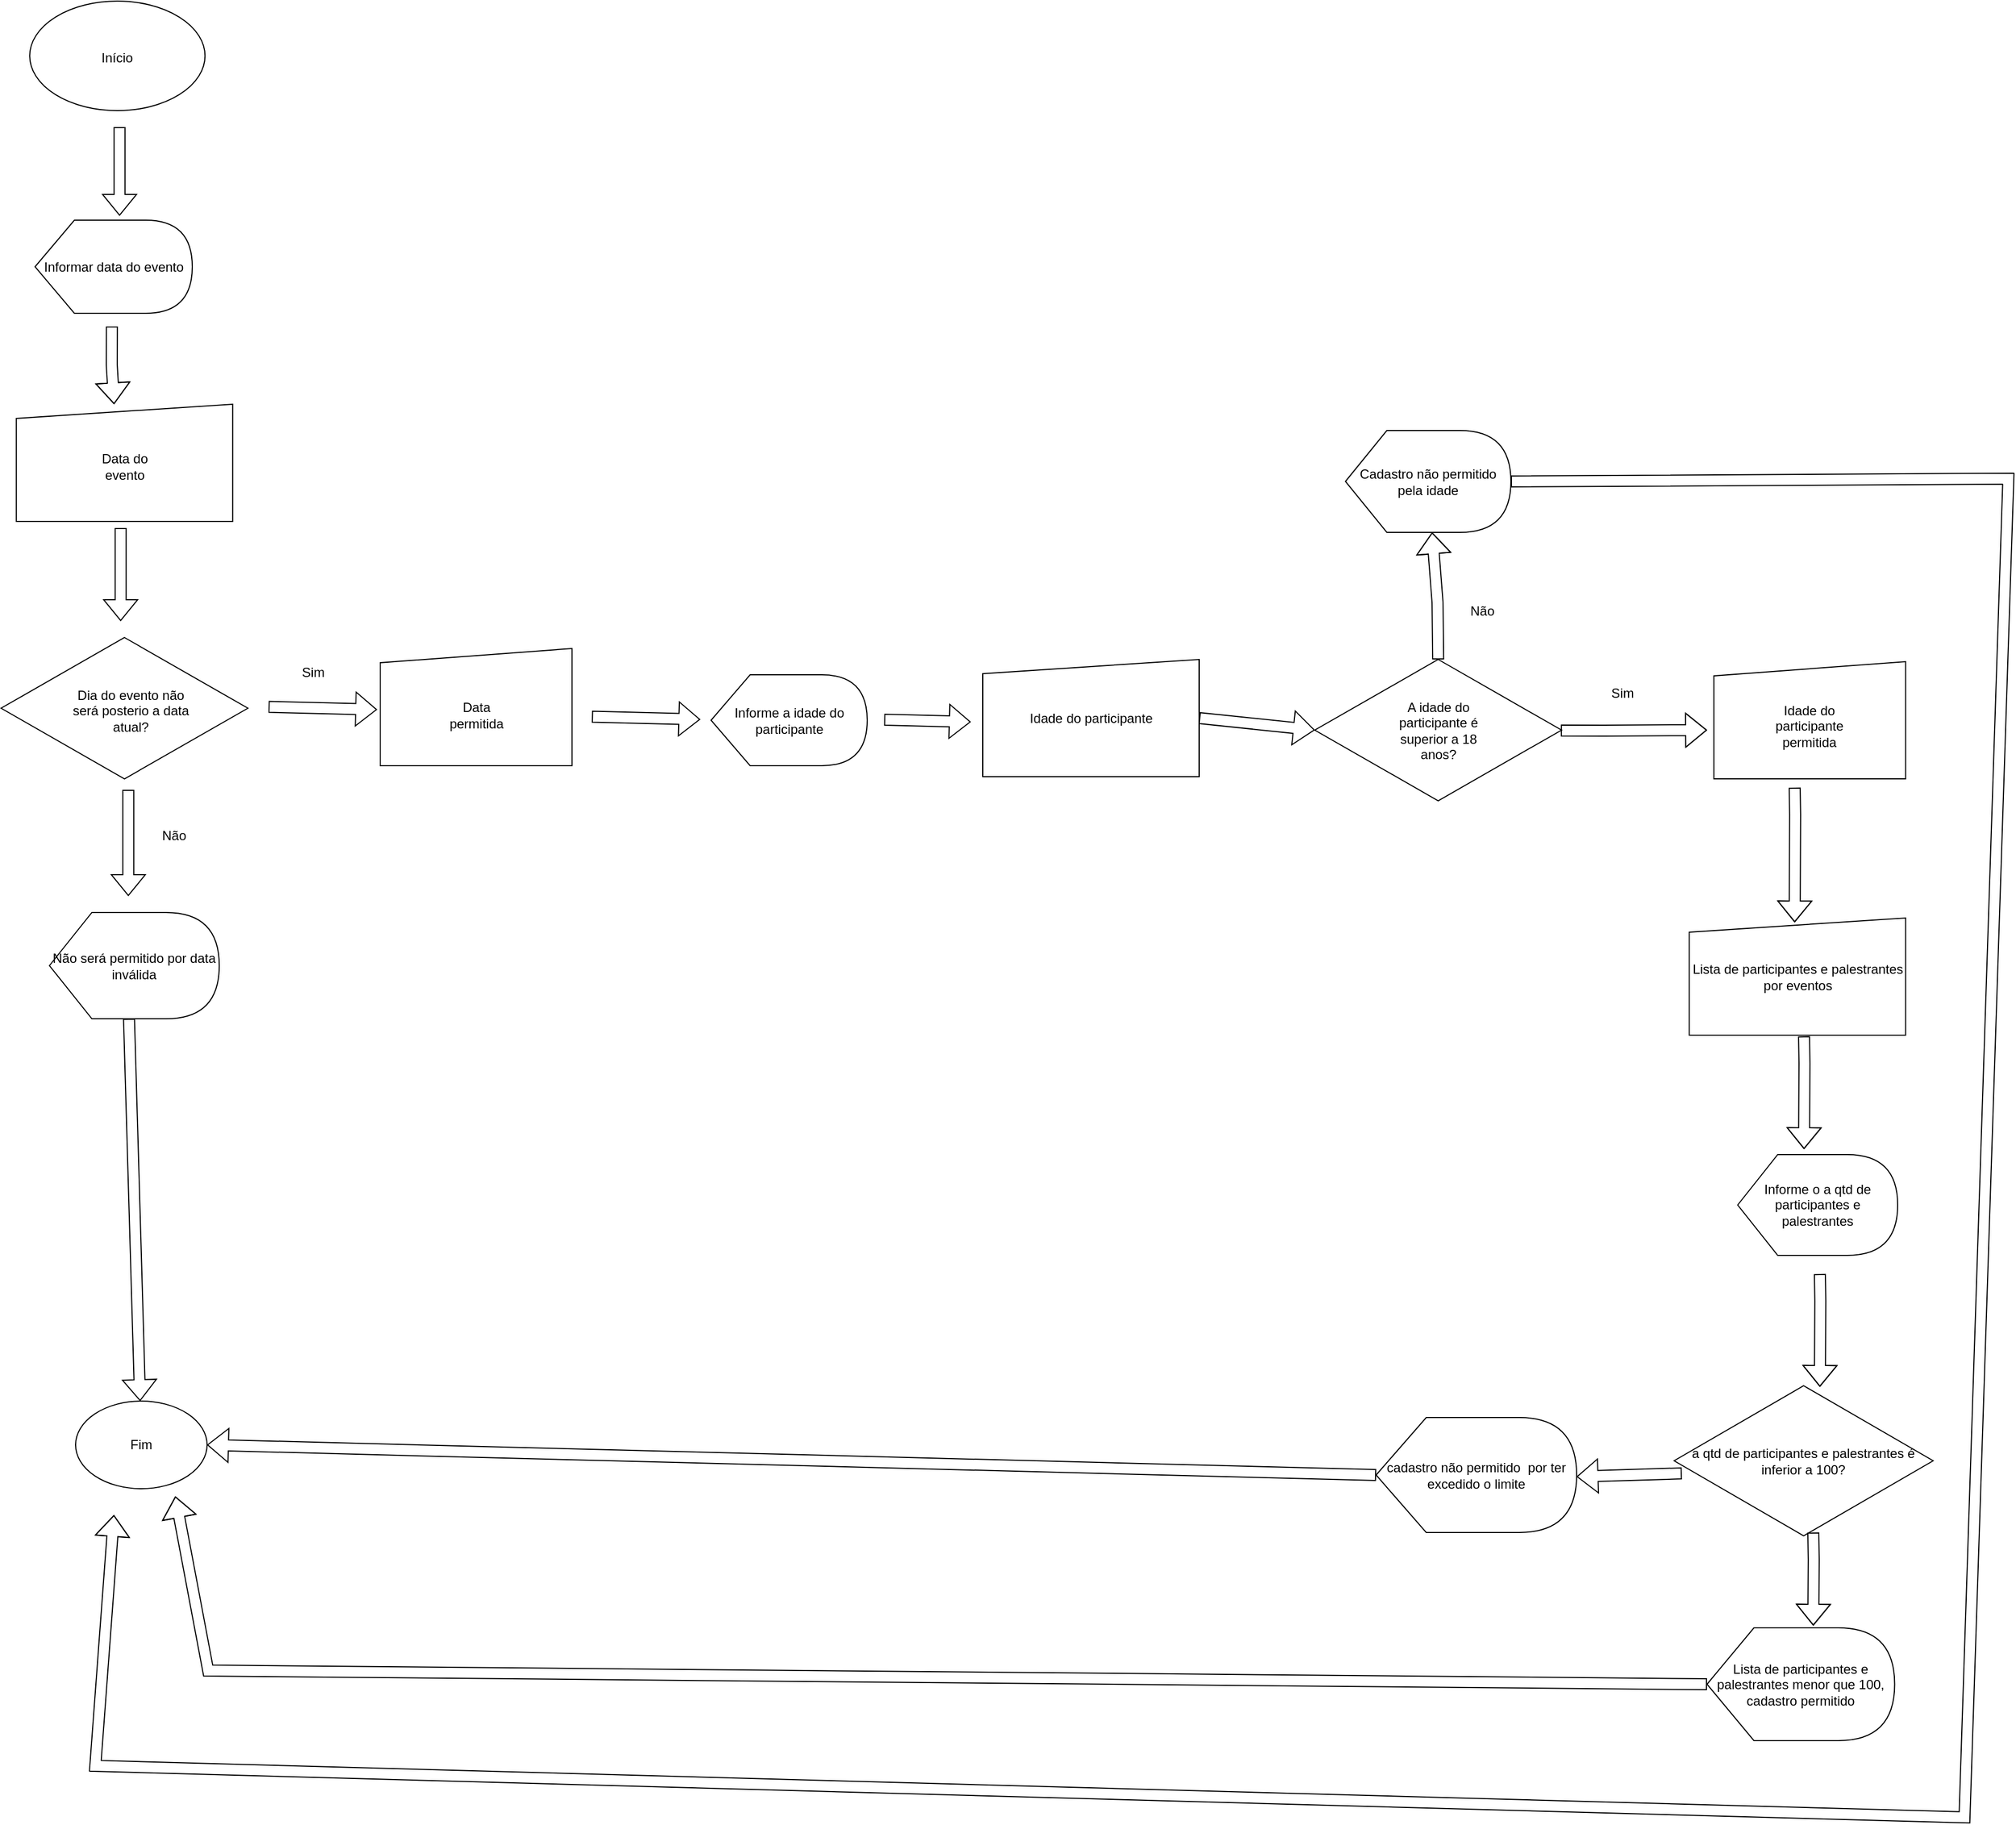 <mxfile version="20.1.1" type="device"><diagram id="g-Y_x7jFozO1eFWa8bng" name="Page-1"><mxGraphModel dx="4060" dy="2348" grid="0" gridSize="10" guides="1" tooltips="1" connect="1" arrows="1" fold="1" page="0" pageScale="1" pageWidth="827" pageHeight="1169" math="0" shadow="0"><root><mxCell id="0"/><mxCell id="1" parent="0"/><mxCell id="9FzbZx4tIHe8L6ih4jZH-1" value="" style="ellipse;whiteSpace=wrap;html=1;hachureGap=4;" parent="1" vertex="1"><mxGeometry x="-3386.88" y="-1432" width="160" height="100" as="geometry"/></mxCell><mxCell id="4XwpJlNsxLRdS-icOhfA-1" value="" style="shape=manualInput;whiteSpace=wrap;html=1;size=13;" parent="1" vertex="1"><mxGeometry x="-3399.13" y="-1064" width="197.5" height="107" as="geometry"/></mxCell><mxCell id="4XwpJlNsxLRdS-icOhfA-3" value="" style="shape=flexArrow;endArrow=classic;html=1;rounded=0;" parent="1" edge="1"><mxGeometry width="50" height="50" relative="1" as="geometry"><mxPoint x="-3304.88" y="-1317" as="sourcePoint"/><mxPoint x="-3304.88" y="-1236" as="targetPoint"/><Array as="points"/></mxGeometry></mxCell><mxCell id="4XwpJlNsxLRdS-icOhfA-5" value="Início" style="text;html=1;strokeColor=none;fillColor=none;align=center;verticalAlign=middle;whiteSpace=wrap;rounded=0;" parent="1" vertex="1"><mxGeometry x="-3336.88" y="-1395" width="60" height="30" as="geometry"/></mxCell><mxCell id="4XwpJlNsxLRdS-icOhfA-14" value="" style="rhombus;whiteSpace=wrap;html=1;" parent="1" vertex="1"><mxGeometry x="-3413" y="-851" width="225.25" height="129" as="geometry"/></mxCell><mxCell id="4XwpJlNsxLRdS-icOhfA-7" value="" style="shape=flexArrow;endArrow=classic;html=1;rounded=0;" parent="1" edge="1"><mxGeometry width="50" height="50" relative="1" as="geometry"><mxPoint x="-3303.88" y="-951" as="sourcePoint"/><mxPoint x="-3303.88" y="-866" as="targetPoint"/></mxGeometry></mxCell><mxCell id="4XwpJlNsxLRdS-icOhfA-11" value="&lt;font style=&quot;vertical-align: inherit;&quot;&gt;&lt;font style=&quot;vertical-align: inherit;&quot;&gt;&lt;font style=&quot;vertical-align: inherit;&quot;&gt;&lt;font style=&quot;vertical-align: inherit;&quot;&gt;&lt;font style=&quot;vertical-align: inherit;&quot;&gt;&lt;font style=&quot;vertical-align: inherit;&quot;&gt;&lt;font style=&quot;vertical-align: inherit;&quot;&gt;&lt;font style=&quot;vertical-align: inherit;&quot;&gt;Informar data do evento&lt;/font&gt;&lt;/font&gt;&lt;/font&gt;&lt;/font&gt;&lt;/font&gt;&lt;/font&gt;&lt;/font&gt;&lt;/font&gt;" style="shape=display;whiteSpace=wrap;html=1;" parent="1" vertex="1"><mxGeometry x="-3382" y="-1232" width="143.5" height="85" as="geometry"/></mxCell><mxCell id="4XwpJlNsxLRdS-icOhfA-13" value="" style="shape=flexArrow;endArrow=classic;html=1;rounded=0;" parent="1" edge="1"><mxGeometry width="50" height="50" relative="1" as="geometry"><mxPoint x="-3311.88" y="-1135" as="sourcePoint"/><mxPoint x="-3309.88" y="-1064" as="targetPoint"/><Array as="points"><mxPoint x="-3312" y="-1100"/></Array></mxGeometry></mxCell><mxCell id="4XwpJlNsxLRdS-icOhfA-18" value="" style="shape=flexArrow;endArrow=classic;html=1;rounded=0;" parent="1" edge="1"><mxGeometry width="50" height="50" relative="1" as="geometry"><mxPoint x="-3168.88" y="-787.75" as="sourcePoint"/><mxPoint x="-3069.88" y="-785.25" as="targetPoint"/></mxGeometry></mxCell><mxCell id="4XwpJlNsxLRdS-icOhfA-20" value="Sim" style="text;html=1;strokeColor=none;fillColor=none;align=center;verticalAlign=middle;whiteSpace=wrap;rounded=0;" parent="1" vertex="1"><mxGeometry x="-3157.88" y="-834" width="60" height="30" as="geometry"/></mxCell><mxCell id="4XwpJlNsxLRdS-icOhfA-21" value="&lt;font style=&quot;vertical-align: inherit;&quot;&gt;&lt;font style=&quot;vertical-align: inherit;&quot;&gt;Não será permitido por data inválida&lt;/font&gt;&lt;/font&gt;" style="shape=display;whiteSpace=wrap;html=1;" parent="1" vertex="1"><mxGeometry x="-3368.88" y="-600" width="155" height="97" as="geometry"/></mxCell><mxCell id="4XwpJlNsxLRdS-icOhfA-23" value="" style="shape=flexArrow;endArrow=classic;html=1;rounded=0;" parent="1" edge="1"><mxGeometry width="50" height="50" relative="1" as="geometry"><mxPoint x="-3296.88" y="-712" as="sourcePoint"/><mxPoint x="-3296.88" y="-615" as="targetPoint"/></mxGeometry></mxCell><mxCell id="4XwpJlNsxLRdS-icOhfA-24" value="" style="shape=flexArrow;endArrow=classic;html=1;rounded=0;" parent="1" edge="1"><mxGeometry width="50" height="50" relative="1" as="geometry"><mxPoint x="-2873.88" y="-778.75" as="sourcePoint"/><mxPoint x="-2774.88" y="-776.25" as="targetPoint"/></mxGeometry></mxCell><mxCell id="4XwpJlNsxLRdS-icOhfA-25" value="&lt;font style=&quot;vertical-align: inherit;&quot;&gt;&lt;font style=&quot;vertical-align: inherit;&quot;&gt;&lt;font style=&quot;vertical-align: inherit;&quot;&gt;&lt;font style=&quot;vertical-align: inherit;&quot;&gt;&lt;font style=&quot;vertical-align: inherit;&quot;&gt;&lt;font style=&quot;vertical-align: inherit;&quot;&gt;Informe a idade do participante&lt;/font&gt;&lt;/font&gt;&lt;/font&gt;&lt;/font&gt;&lt;/font&gt;&lt;/font&gt;" style="shape=display;whiteSpace=wrap;html=1;" parent="1" vertex="1"><mxGeometry x="-2765" y="-817" width="142.5" height="83" as="geometry"/></mxCell><mxCell id="4XwpJlNsxLRdS-icOhfA-26" value="&lt;font style=&quot;vertical-align: inherit;&quot;&gt;&lt;font style=&quot;vertical-align: inherit;&quot;&gt;Idade do participante&lt;/font&gt;&lt;/font&gt;" style="shape=manualInput;whiteSpace=wrap;html=1;size=13;" parent="1" vertex="1"><mxGeometry x="-2517" y="-831" width="197.5" height="107" as="geometry"/></mxCell><mxCell id="4XwpJlNsxLRdS-icOhfA-27" value="" style="shape=flexArrow;endArrow=classic;html=1;rounded=0;" parent="1" edge="1"><mxGeometry width="50" height="50" relative="1" as="geometry"><mxPoint x="-2607" y="-776" as="sourcePoint"/><mxPoint x="-2528" y="-774" as="targetPoint"/><Array as="points"/></mxGeometry></mxCell><mxCell id="4XwpJlNsxLRdS-icOhfA-28" value="" style="shape=flexArrow;endArrow=classic;html=1;rounded=0;entryX=0;entryY=0.5;entryDx=0;entryDy=0;exitX=1;exitY=0.5;exitDx=0;exitDy=0;" parent="1" source="4XwpJlNsxLRdS-icOhfA-26" target="4XwpJlNsxLRdS-icOhfA-29" edge="1"><mxGeometry width="50" height="50" relative="1" as="geometry"><mxPoint x="-2300" y="-771.5" as="sourcePoint"/><mxPoint x="-2221" y="-769.5" as="targetPoint"/><Array as="points"/></mxGeometry></mxCell><mxCell id="4XwpJlNsxLRdS-icOhfA-29" value="" style="rhombus;whiteSpace=wrap;html=1;" parent="1" vertex="1"><mxGeometry x="-2214" y="-831" width="225.25" height="129" as="geometry"/></mxCell><mxCell id="4XwpJlNsxLRdS-icOhfA-30" value="Não" style="text;html=1;strokeColor=none;fillColor=none;align=center;verticalAlign=middle;whiteSpace=wrap;rounded=0;" parent="1" vertex="1"><mxGeometry x="-3285" y="-685" width="60" height="30" as="geometry"/></mxCell><mxCell id="4XwpJlNsxLRdS-icOhfA-32" value="&lt;font style=&quot;vertical-align: inherit;&quot;&gt;&lt;font style=&quot;vertical-align: inherit;&quot;&gt;Cadastro não permitido pela idade&lt;/font&gt;&lt;/font&gt;" style="shape=display;whiteSpace=wrap;html=1;" parent="1" vertex="1"><mxGeometry x="-2186" y="-1040" width="151" height="93" as="geometry"/></mxCell><mxCell id="4XwpJlNsxLRdS-icOhfA-34" value="" style="shape=flexArrow;endArrow=classic;html=1;rounded=0;exitX=0.5;exitY=0;exitDx=0;exitDy=0;" parent="1" source="4XwpJlNsxLRdS-icOhfA-29" target="4XwpJlNsxLRdS-icOhfA-32" edge="1"><mxGeometry width="50" height="50" relative="1" as="geometry"><mxPoint x="-2101.96" y="-846" as="sourcePoint"/><mxPoint x="-2101.96" y="-933" as="targetPoint"/><Array as="points"><mxPoint x="-2101.96" y="-883"/></Array></mxGeometry></mxCell><mxCell id="4XwpJlNsxLRdS-icOhfA-36" value="" style="shape=flexArrow;endArrow=classic;html=1;rounded=0;entryX=0;entryY=0.5;entryDx=0;entryDy=0;entryPerimeter=0;" parent="1" source="4XwpJlNsxLRdS-icOhfA-29" edge="1"><mxGeometry width="50" height="50" relative="1" as="geometry"><mxPoint x="-1950" y="-729" as="sourcePoint"/><mxPoint x="-1856" y="-766.5" as="targetPoint"/><Array as="points"><mxPoint x="-1950" y="-766"/></Array></mxGeometry></mxCell><mxCell id="4XwpJlNsxLRdS-icOhfA-38" value="Não" style="text;html=1;strokeColor=none;fillColor=none;align=center;verticalAlign=middle;whiteSpace=wrap;rounded=0;" parent="1" vertex="1"><mxGeometry x="-2091" y="-890" width="60" height="30" as="geometry"/></mxCell><mxCell id="4XwpJlNsxLRdS-icOhfA-39" value="Sim" style="text;html=1;strokeColor=none;fillColor=none;align=center;verticalAlign=middle;whiteSpace=wrap;rounded=0;" parent="1" vertex="1"><mxGeometry x="-1963" y="-815" width="60" height="30" as="geometry"/></mxCell><mxCell id="4XwpJlNsxLRdS-icOhfA-40" value="" style="shape=flexArrow;endArrow=classic;html=1;rounded=0;" parent="1" edge="1"><mxGeometry width="50" height="50" relative="1" as="geometry"><mxPoint x="-1776" y="-714" as="sourcePoint"/><mxPoint x="-1776" y="-591" as="targetPoint"/><Array as="points"><mxPoint x="-1775.6" y="-689.5"/></Array></mxGeometry></mxCell><mxCell id="4XwpJlNsxLRdS-icOhfA-42" value="" style="shape=flexArrow;endArrow=classic;html=1;rounded=0;" parent="1" edge="1"><mxGeometry width="50" height="50" relative="1" as="geometry"><mxPoint x="-1767.46" y="-487" as="sourcePoint"/><mxPoint x="-1767.46" y="-384" as="targetPoint"/><Array as="points"><mxPoint x="-1767.06" y="-462.5"/></Array></mxGeometry></mxCell><mxCell id="4XwpJlNsxLRdS-icOhfA-44" value="&lt;font style=&quot;vertical-align: inherit;&quot;&gt;&lt;font style=&quot;vertical-align: inherit;&quot;&gt;&lt;font style=&quot;vertical-align: inherit;&quot;&gt;&lt;font style=&quot;vertical-align: inherit;&quot;&gt;a qtd de participantes e palestrantes é inferior a 100?&lt;/font&gt;&lt;/font&gt;&lt;/font&gt;&lt;/font&gt;" style="rhombus;whiteSpace=wrap;html=1;" parent="1" vertex="1"><mxGeometry x="-1886" y="-168" width="236.38" height="137" as="geometry"/></mxCell><mxCell id="4XwpJlNsxLRdS-icOhfA-45" value="" style="shape=flexArrow;endArrow=classic;html=1;rounded=0;" parent="1" edge="1"><mxGeometry width="50" height="50" relative="1" as="geometry"><mxPoint x="-1753" y="-270" as="sourcePoint"/><mxPoint x="-1753" y="-167" as="targetPoint"/><Array as="points"><mxPoint x="-1752.6" y="-245.5"/></Array></mxGeometry></mxCell><mxCell id="4XwpJlNsxLRdS-icOhfA-46" value="&lt;font style=&quot;vertical-align: inherit;&quot;&gt;&lt;font style=&quot;vertical-align: inherit;&quot;&gt;cadastro não permitido&amp;nbsp; por ter excedido o limite&lt;/font&gt;&lt;/font&gt;" style="shape=display;whiteSpace=wrap;html=1;" parent="1" vertex="1"><mxGeometry x="-2158" y="-139" width="183" height="105" as="geometry"/></mxCell><mxCell id="4XwpJlNsxLRdS-icOhfA-47" value="&lt;font style=&quot;vertical-align: inherit;&quot;&gt;&lt;font style=&quot;vertical-align: inherit;&quot;&gt;Lista de participantes e palestrantes menor que 100, cadastro permitido&lt;/font&gt;&lt;/font&gt;" style="shape=display;whiteSpace=wrap;html=1;" parent="1" vertex="1"><mxGeometry x="-1856" y="53" width="171.25" height="103" as="geometry"/></mxCell><mxCell id="4XwpJlNsxLRdS-icOhfA-48" value="" style="shape=flexArrow;endArrow=classic;html=1;rounded=0;" parent="1" edge="1"><mxGeometry width="50" height="50" relative="1" as="geometry"><mxPoint x="-1759" y="-34" as="sourcePoint"/><mxPoint x="-1759" y="51" as="targetPoint"/><Array as="points"><mxPoint x="-1758.6" y="-9.5"/></Array></mxGeometry></mxCell><mxCell id="4XwpJlNsxLRdS-icOhfA-51" value="" style="shape=flexArrow;endArrow=classic;html=1;rounded=0;" parent="1" edge="1"><mxGeometry width="50" height="50" relative="1" as="geometry"><mxPoint x="-1879" y="-88" as="sourcePoint"/><mxPoint x="-1975" y="-85" as="targetPoint"/><Array as="points"/></mxGeometry></mxCell><mxCell id="4XwpJlNsxLRdS-icOhfA-52" value="Fim" style="ellipse;whiteSpace=wrap;html=1;" parent="1" vertex="1"><mxGeometry x="-3345" y="-154" width="120" height="80" as="geometry"/></mxCell><mxCell id="4XwpJlNsxLRdS-icOhfA-53" value="" style="shape=flexArrow;endArrow=classic;html=1;rounded=0;exitX=0;exitY=0;exitDx=72.625;exitDy=97;exitPerimeter=0;" parent="1" source="4XwpJlNsxLRdS-icOhfA-21" target="4XwpJlNsxLRdS-icOhfA-52" edge="1"><mxGeometry width="50" height="50" relative="1" as="geometry"><mxPoint x="-3291.8" y="-394" as="sourcePoint"/><mxPoint x="-3291.8" y="-297" as="targetPoint"/></mxGeometry></mxCell><mxCell id="4XwpJlNsxLRdS-icOhfA-54" value="" style="shape=flexArrow;endArrow=classic;html=1;rounded=0;exitX=0;exitY=0.5;exitDx=0;exitDy=0;exitPerimeter=0;entryX=1;entryY=0.5;entryDx=0;entryDy=0;" parent="1" source="4XwpJlNsxLRdS-icOhfA-46" target="4XwpJlNsxLRdS-icOhfA-52" edge="1"><mxGeometry width="50" height="50" relative="1" as="geometry"><mxPoint x="-2175.0" y="-84" as="sourcePoint"/><mxPoint x="-2271" y="-81" as="targetPoint"/><Array as="points"/></mxGeometry></mxCell><mxCell id="4XwpJlNsxLRdS-icOhfA-55" value="" style="shape=flexArrow;endArrow=classic;html=1;rounded=0;exitX=1;exitY=0.5;exitDx=0;exitDy=0;exitPerimeter=0;" parent="1" source="4XwpJlNsxLRdS-icOhfA-32" edge="1"><mxGeometry width="50" height="50" relative="1" as="geometry"><mxPoint x="-1820.0" y="-991" as="sourcePoint"/><mxPoint x="-3310" y="-50" as="targetPoint"/><Array as="points"><mxPoint x="-1581" y="-996"/><mxPoint x="-1621" y="226"/><mxPoint x="-3327" y="179"/></Array></mxGeometry></mxCell><mxCell id="4XwpJlNsxLRdS-icOhfA-56" value="" style="shape=flexArrow;endArrow=classic;html=1;rounded=0;exitX=0;exitY=0.5;exitDx=0;exitDy=0;exitPerimeter=0;" parent="1" source="4XwpJlNsxLRdS-icOhfA-47" edge="1"><mxGeometry width="50" height="50" relative="1" as="geometry"><mxPoint x="-1867.0" y="109" as="sourcePoint"/><mxPoint x="-3254" y="-67" as="targetPoint"/><Array as="points"><mxPoint x="-3224" y="92"/></Array></mxGeometry></mxCell><mxCell id="4XwpJlNsxLRdS-icOhfA-6" value="&lt;font style=&quot;vertical-align: inherit;&quot;&gt;&lt;font style=&quot;vertical-align: inherit;&quot;&gt;&lt;font style=&quot;vertical-align: inherit;&quot;&gt;&lt;font style=&quot;vertical-align: inherit;&quot;&gt;&lt;font style=&quot;vertical-align: inherit;&quot;&gt;&lt;font style=&quot;vertical-align: inherit;&quot;&gt;&lt;font style=&quot;vertical-align: inherit;&quot;&gt;&lt;font style=&quot;vertical-align: inherit;&quot;&gt;Dia do evento não será posterio a data atual?&lt;/font&gt;&lt;/font&gt;&lt;/font&gt;&lt;/font&gt;&lt;/font&gt;&lt;/font&gt;&lt;/font&gt;&lt;/font&gt;" style="text;html=1;strokeColor=none;fillColor=none;align=center;verticalAlign=middle;whiteSpace=wrap;rounded=0;" parent="1" vertex="1"><mxGeometry x="-3357" y="-826" width="125" height="84" as="geometry"/></mxCell><mxCell id="6lVwYCeyd2wo-ILQvxEE-1" value="&lt;font style=&quot;vertical-align: inherit;&quot;&gt;&lt;font style=&quot;vertical-align: inherit;&quot;&gt;Data do evento&lt;/font&gt;&lt;/font&gt;" style="text;html=1;strokeColor=none;fillColor=none;align=center;verticalAlign=middle;whiteSpace=wrap;rounded=0;" vertex="1" parent="1"><mxGeometry x="-3330.38" y="-1022" width="60" height="30" as="geometry"/></mxCell><mxCell id="6lVwYCeyd2wo-ILQvxEE-2" value="" style="shape=manualInput;whiteSpace=wrap;html=1;size=13;" vertex="1" parent="1"><mxGeometry x="-3067" y="-841" width="175" height="107" as="geometry"/></mxCell><mxCell id="6lVwYCeyd2wo-ILQvxEE-3" value="&lt;font style=&quot;vertical-align: inherit;&quot;&gt;&lt;font style=&quot;vertical-align: inherit;&quot;&gt;Data permitida&lt;/font&gt;&lt;/font&gt;" style="text;html=1;strokeColor=none;fillColor=none;align=center;verticalAlign=middle;whiteSpace=wrap;rounded=0;" vertex="1" parent="1"><mxGeometry x="-3009.5" y="-795" width="60" height="30" as="geometry"/></mxCell><mxCell id="6lVwYCeyd2wo-ILQvxEE-4" value="&lt;font style=&quot;vertical-align: inherit;&quot;&gt;&lt;font style=&quot;vertical-align: inherit;&quot;&gt;&lt;font style=&quot;vertical-align: inherit;&quot;&gt;&lt;font style=&quot;vertical-align: inherit;&quot;&gt;A idade do participante é superior a 18 anos?&lt;/font&gt;&lt;/font&gt;&lt;/font&gt;&lt;/font&gt;" style="text;html=1;strokeColor=none;fillColor=none;align=center;verticalAlign=middle;whiteSpace=wrap;rounded=0;" vertex="1" parent="1"><mxGeometry x="-2149.16" y="-805.25" width="95.56" height="77.5" as="geometry"/></mxCell><mxCell id="6lVwYCeyd2wo-ILQvxEE-5" value="" style="shape=manualInput;whiteSpace=wrap;html=1;size=13;" vertex="1" parent="1"><mxGeometry x="-1849.74" y="-829" width="175" height="107" as="geometry"/></mxCell><mxCell id="6lVwYCeyd2wo-ILQvxEE-6" value="&lt;font style=&quot;vertical-align: inherit;&quot;&gt;&lt;font style=&quot;vertical-align: inherit;&quot;&gt;Idade do participante permitida&lt;/font&gt;&lt;/font&gt;" style="text;html=1;strokeColor=none;fillColor=none;align=center;verticalAlign=middle;whiteSpace=wrap;rounded=0;" vertex="1" parent="1"><mxGeometry x="-1804.86" y="-797" width="85.25" height="53.5" as="geometry"/></mxCell><mxCell id="6lVwYCeyd2wo-ILQvxEE-7" value="&lt;div&gt;&lt;font style=&quot;vertical-align: inherit;&quot;&gt;&lt;font style=&quot;vertical-align: inherit;&quot;&gt;Lista de participantes e palestrantes por eventos&lt;/font&gt;&lt;/font&gt;&lt;br&gt;&lt;/div&gt;" style="shape=manualInput;whiteSpace=wrap;html=1;size=13;" vertex="1" parent="1"><mxGeometry x="-1872.24" y="-595" width="197.5" height="107" as="geometry"/></mxCell><mxCell id="6lVwYCeyd2wo-ILQvxEE-8" value="&lt;font style=&quot;vertical-align: inherit;&quot;&gt;&lt;font style=&quot;vertical-align: inherit;&quot;&gt;&lt;font style=&quot;vertical-align: inherit;&quot;&gt;&lt;font style=&quot;vertical-align: inherit;&quot;&gt;&lt;font style=&quot;vertical-align: inherit;&quot;&gt;&lt;font style=&quot;vertical-align: inherit;&quot;&gt;Informe o a qtd de participantes e palestrantes&lt;/font&gt;&lt;/font&gt;&lt;/font&gt;&lt;/font&gt;&lt;/font&gt;&lt;/font&gt;" style="shape=display;whiteSpace=wrap;html=1;" vertex="1" parent="1"><mxGeometry x="-1828" y="-379" width="146" height="92" as="geometry"/></mxCell></root></mxGraphModel></diagram></mxfile>
